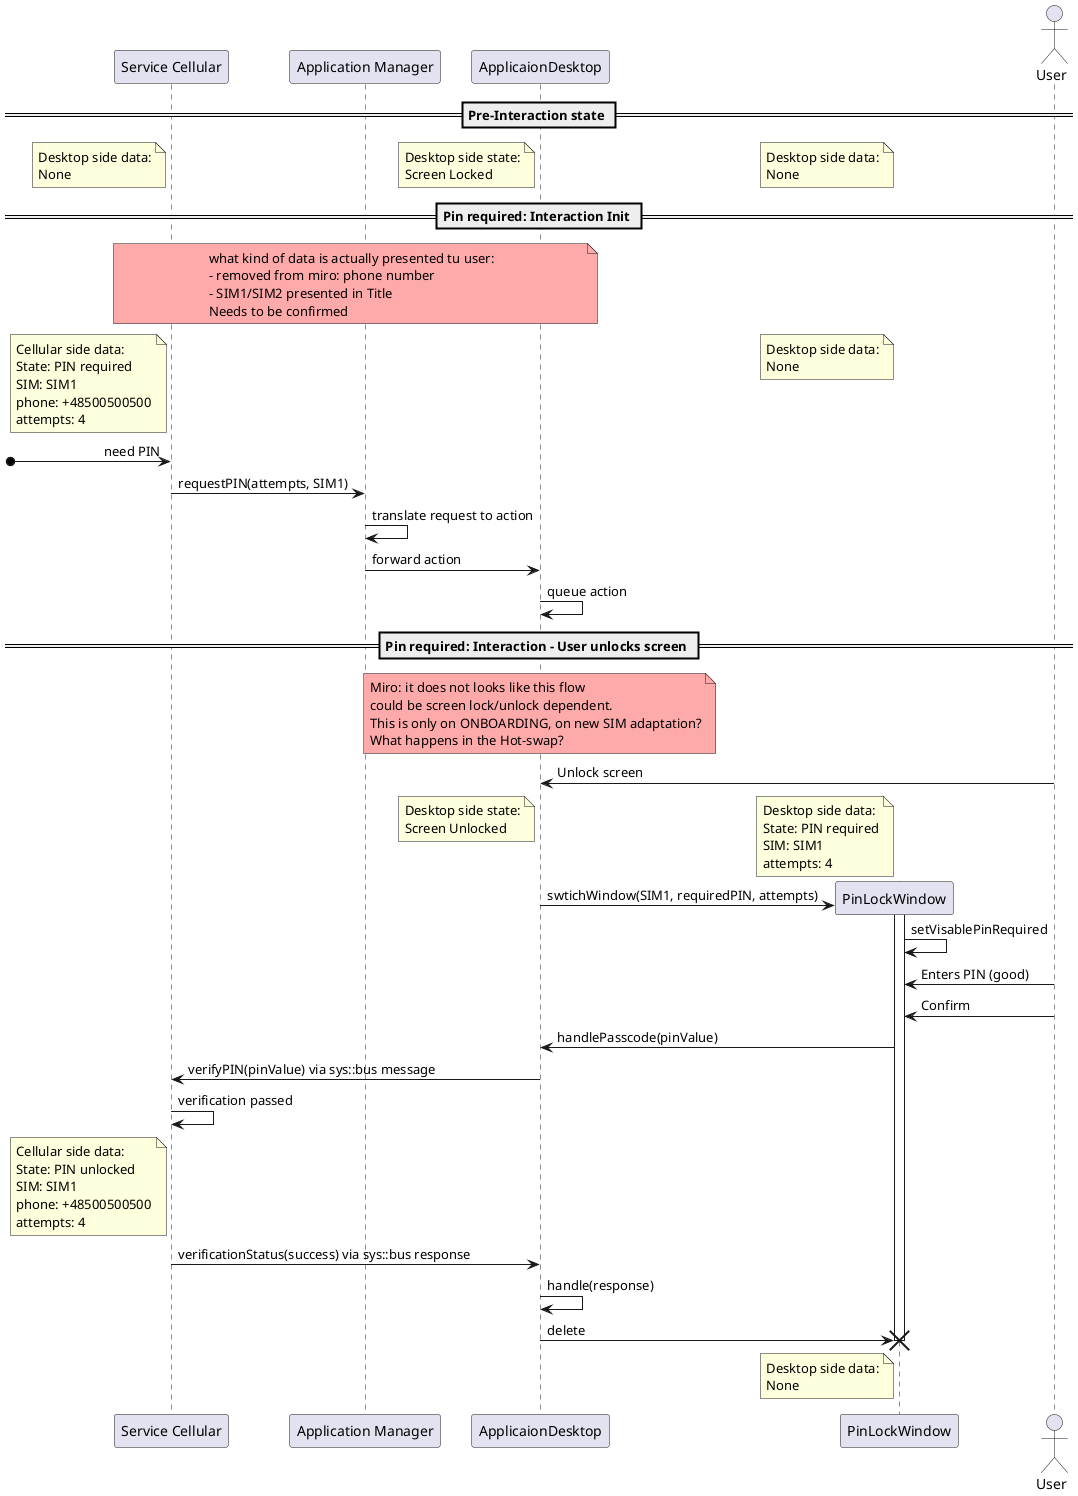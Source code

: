 @startuml

participant "Service Cellular" as srvclr
participant "Application Manager" as appmgr
participant "ApplicaionDesktop" as appdsktp
participant "PinLockWindow" as pinwin
actor User

    == Pre-Interaction state ==
!pragma teoz true
note left of srvclr
    Desktop side data:
    None
end note
/ note left of pinwin
    Desktop side data:
    None
end note
/ note left of appdsktp
    Desktop side state:
    Screen Locked
end note


    == Pin required: Interaction Init ==
note over srvclr, appdsktp #FFAAAA
    what kind of data is actually presented tu user:
    - removed from miro: phone number
    - SIM1/SIM2 presented in Title
    Needs to be confirmed
end note

note left of srvclr
    Cellular side data:
    State: PIN required
    SIM: SIM1
    phone: +48500500500
    attempts: 4
end note
/ note left of pinwin
    Desktop side data:
    None
end note

[o->srvclr : need PIN

srvclr -> appmgr : requestPIN(attempts, SIM1)
    appmgr -> appmgr : translate request to action
    appmgr -> appdsktp : forward action
        appdsktp -> appdsktp : queue action


    == Pin required: Interaction - User unlocks screen ==
note over appdsktp #FFAAAA
    Miro: it does not looks like this flow
    could be screen lock/unlock dependent.
    This is only on ONBOARDING, on new SIM adaptation?
    What happens in the Hot-swap?
end note

        appdsktp <- User : Unlock screen
note left of pinwin
    Desktop side data:
    State: PIN required
    SIM: SIM1
    attempts: 4
end note
/ note left of appdsktp
    Desktop side state:
    Screen Unlocked
end note
        appdsktp -> pinwin ** : swtichWindow(SIM1, requiredPIN, attempts)
            activate pinwin
            pinwin -> pinwin : setVisablePinRequired
            pinwin <- User : Enters PIN (good)
            pinwin <- User : Confirm
        appdsktp <- pinwin : handlePasscode(pinValue)
srvclr <- appdsktp : verifyPIN(pinValue) via sys::bus message
srvclr -> srvclr : verification passed
note left of srvclr
    Cellular side data:
    State: PIN unlocked
    SIM: SIM1
    phone: +48500500500
    attempts: 4
end note
srvclr -> appdsktp : verificationStatus(success) via sys::bus response
        appdsktp -> appdsktp : handle(response)
        appdsktp -> pinwin !! : delete
note left of pinwin
    Desktop side data:
    None
end note

@enduml
